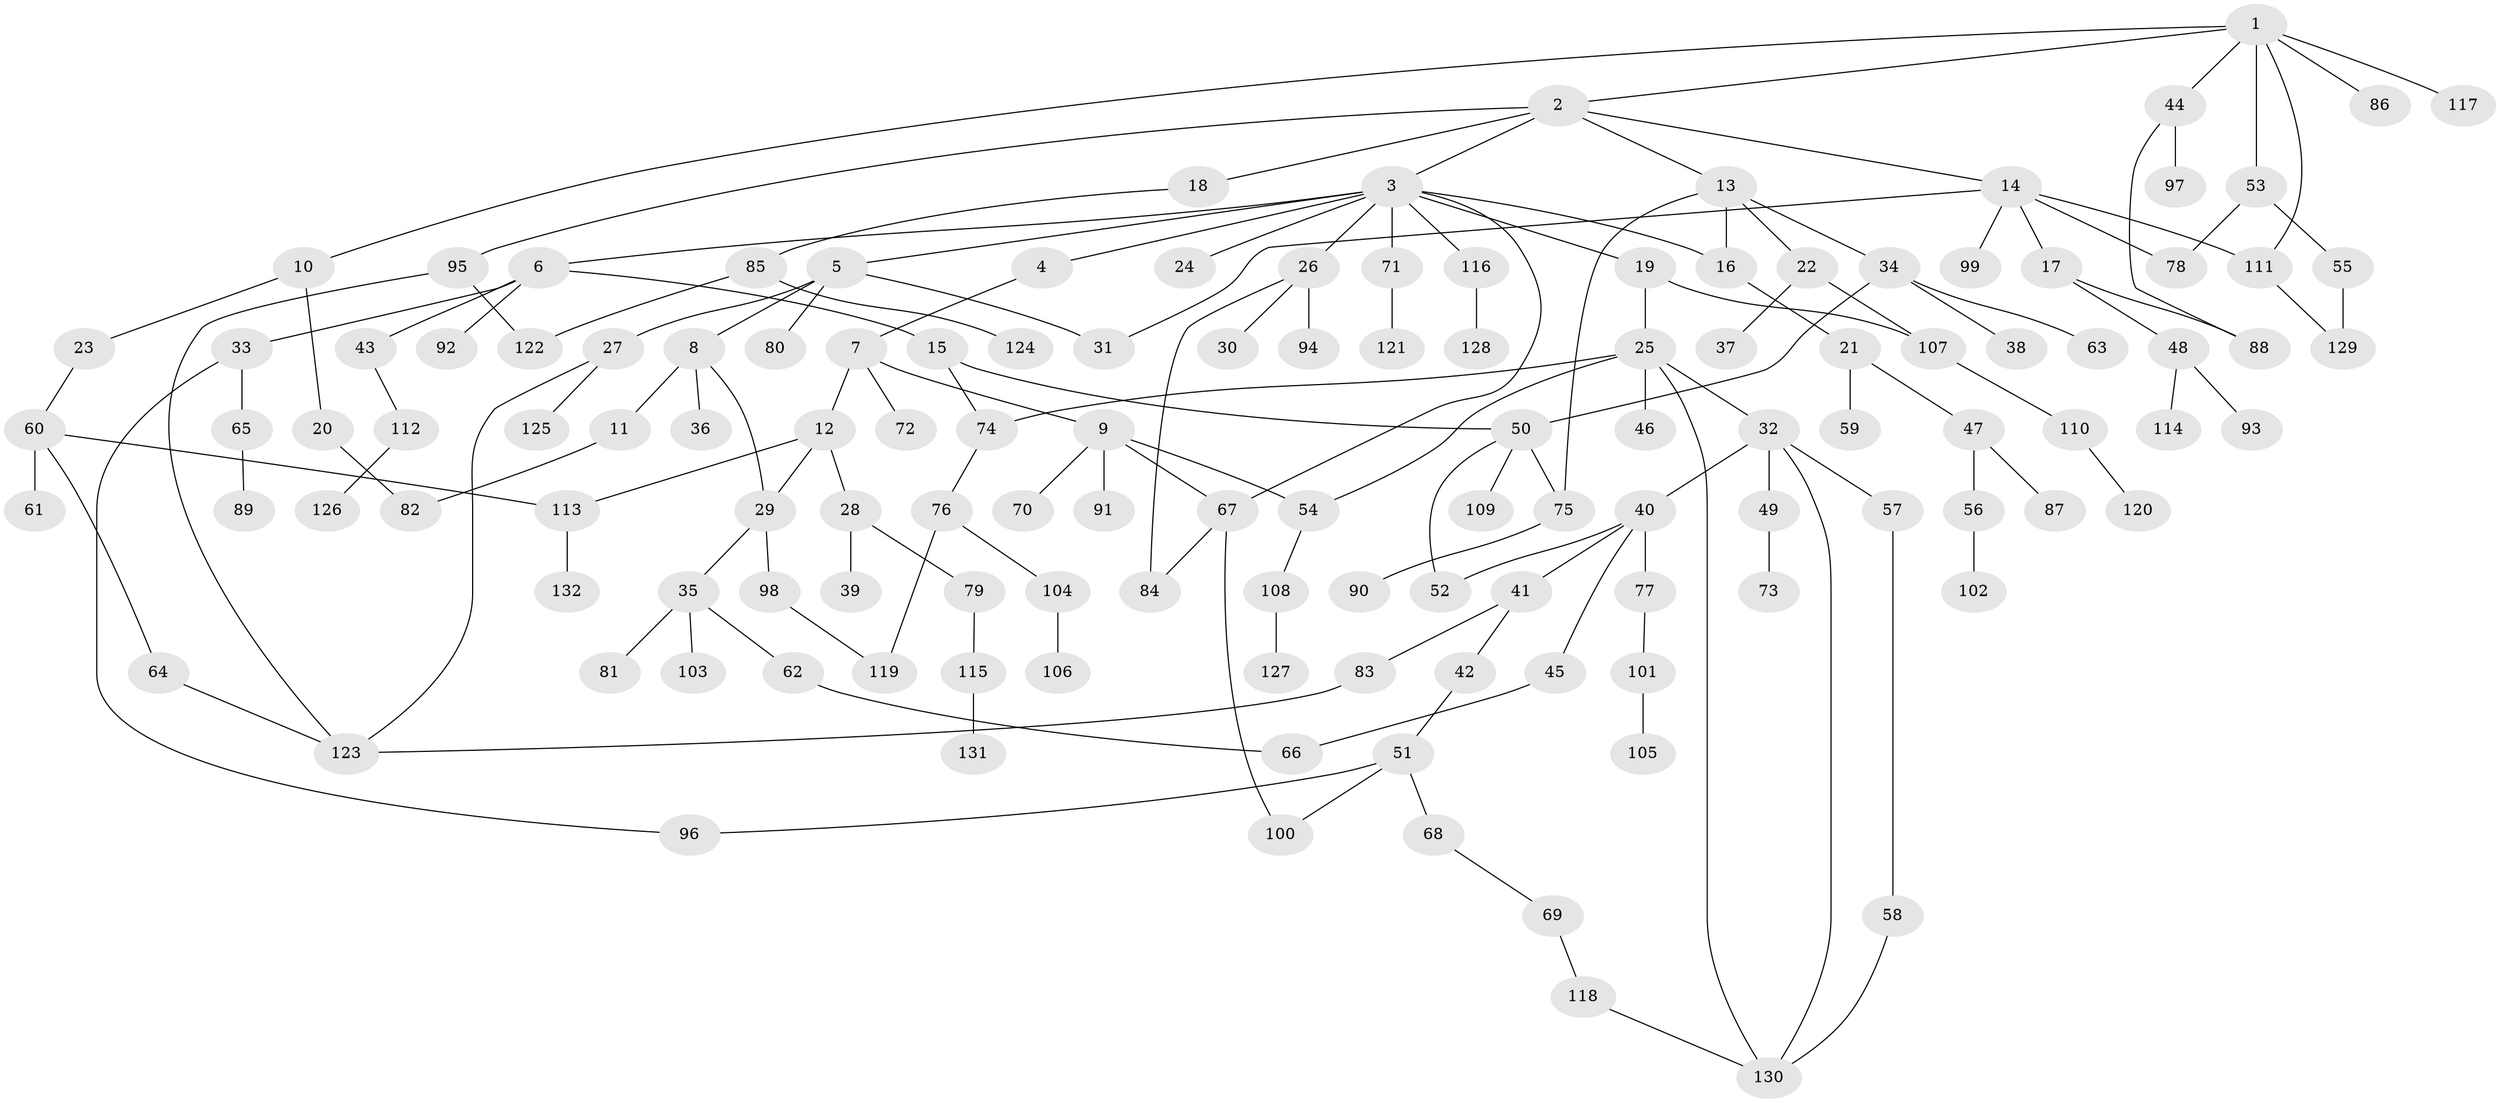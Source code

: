// coarse degree distribution, {12: 0.030303030303030304, 2: 0.24242424242424243, 5: 0.07575757575757576, 4: 0.10606060606060606, 3: 0.16666666666666666, 6: 0.045454545454545456, 1: 0.3333333333333333}
// Generated by graph-tools (version 1.1) at 2025/16/03/04/25 18:16:50]
// undirected, 132 vertices, 159 edges
graph export_dot {
graph [start="1"]
  node [color=gray90,style=filled];
  1;
  2;
  3;
  4;
  5;
  6;
  7;
  8;
  9;
  10;
  11;
  12;
  13;
  14;
  15;
  16;
  17;
  18;
  19;
  20;
  21;
  22;
  23;
  24;
  25;
  26;
  27;
  28;
  29;
  30;
  31;
  32;
  33;
  34;
  35;
  36;
  37;
  38;
  39;
  40;
  41;
  42;
  43;
  44;
  45;
  46;
  47;
  48;
  49;
  50;
  51;
  52;
  53;
  54;
  55;
  56;
  57;
  58;
  59;
  60;
  61;
  62;
  63;
  64;
  65;
  66;
  67;
  68;
  69;
  70;
  71;
  72;
  73;
  74;
  75;
  76;
  77;
  78;
  79;
  80;
  81;
  82;
  83;
  84;
  85;
  86;
  87;
  88;
  89;
  90;
  91;
  92;
  93;
  94;
  95;
  96;
  97;
  98;
  99;
  100;
  101;
  102;
  103;
  104;
  105;
  106;
  107;
  108;
  109;
  110;
  111;
  112;
  113;
  114;
  115;
  116;
  117;
  118;
  119;
  120;
  121;
  122;
  123;
  124;
  125;
  126;
  127;
  128;
  129;
  130;
  131;
  132;
  1 -- 2;
  1 -- 10;
  1 -- 44;
  1 -- 53;
  1 -- 86;
  1 -- 117;
  1 -- 111;
  2 -- 3;
  2 -- 13;
  2 -- 14;
  2 -- 18;
  2 -- 95;
  3 -- 4;
  3 -- 5;
  3 -- 6;
  3 -- 16;
  3 -- 19;
  3 -- 24;
  3 -- 26;
  3 -- 67;
  3 -- 71;
  3 -- 116;
  4 -- 7;
  5 -- 8;
  5 -- 27;
  5 -- 31;
  5 -- 80;
  6 -- 15;
  6 -- 33;
  6 -- 43;
  6 -- 92;
  7 -- 9;
  7 -- 12;
  7 -- 72;
  8 -- 11;
  8 -- 29;
  8 -- 36;
  9 -- 70;
  9 -- 91;
  9 -- 54;
  9 -- 67;
  10 -- 20;
  10 -- 23;
  11 -- 82;
  12 -- 28;
  12 -- 113;
  12 -- 29;
  13 -- 22;
  13 -- 34;
  13 -- 75;
  13 -- 16;
  14 -- 17;
  14 -- 78;
  14 -- 99;
  14 -- 111;
  14 -- 31;
  15 -- 74;
  15 -- 50;
  16 -- 21;
  17 -- 48;
  17 -- 88;
  18 -- 85;
  19 -- 25;
  19 -- 107;
  20 -- 82;
  21 -- 47;
  21 -- 59;
  22 -- 37;
  22 -- 107;
  23 -- 60;
  25 -- 32;
  25 -- 46;
  25 -- 54;
  25 -- 74;
  25 -- 130;
  26 -- 30;
  26 -- 94;
  26 -- 84;
  27 -- 123;
  27 -- 125;
  28 -- 39;
  28 -- 79;
  29 -- 35;
  29 -- 98;
  32 -- 40;
  32 -- 49;
  32 -- 57;
  32 -- 130;
  33 -- 65;
  33 -- 96;
  34 -- 38;
  34 -- 50;
  34 -- 63;
  35 -- 62;
  35 -- 81;
  35 -- 103;
  40 -- 41;
  40 -- 45;
  40 -- 52;
  40 -- 77;
  41 -- 42;
  41 -- 83;
  42 -- 51;
  43 -- 112;
  44 -- 88;
  44 -- 97;
  45 -- 66;
  47 -- 56;
  47 -- 87;
  48 -- 93;
  48 -- 114;
  49 -- 73;
  50 -- 75;
  50 -- 109;
  50 -- 52;
  51 -- 68;
  51 -- 100;
  51 -- 96;
  53 -- 55;
  53 -- 78;
  54 -- 108;
  55 -- 129;
  56 -- 102;
  57 -- 58;
  58 -- 130;
  60 -- 61;
  60 -- 64;
  60 -- 113;
  62 -- 66;
  64 -- 123;
  65 -- 89;
  67 -- 84;
  67 -- 100;
  68 -- 69;
  69 -- 118;
  71 -- 121;
  74 -- 76;
  75 -- 90;
  76 -- 104;
  76 -- 119;
  77 -- 101;
  79 -- 115;
  83 -- 123;
  85 -- 122;
  85 -- 124;
  95 -- 122;
  95 -- 123;
  98 -- 119;
  101 -- 105;
  104 -- 106;
  107 -- 110;
  108 -- 127;
  110 -- 120;
  111 -- 129;
  112 -- 126;
  113 -- 132;
  115 -- 131;
  116 -- 128;
  118 -- 130;
}
